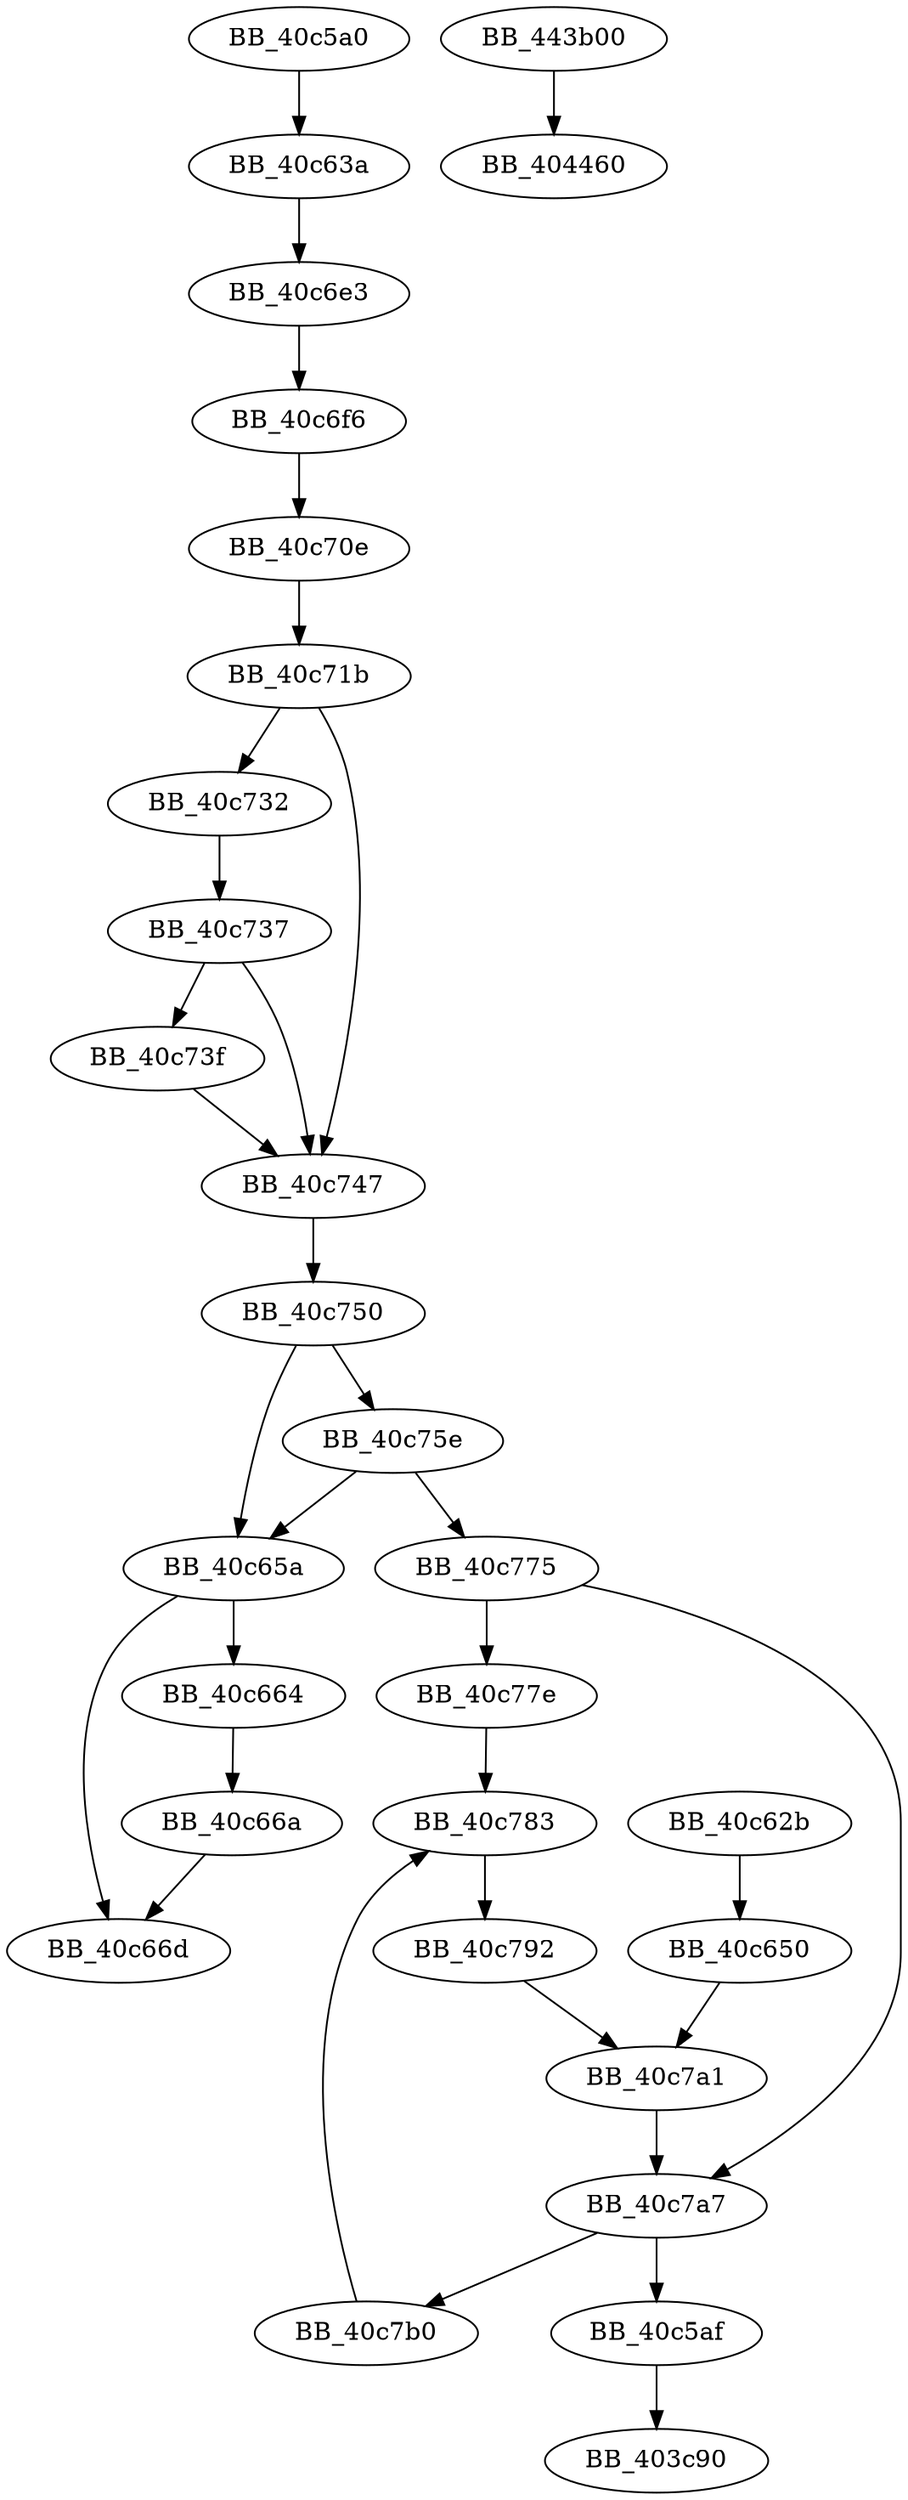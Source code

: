 DiGraph sub_40C5A0{
BB_40c5a0->BB_40c63a
BB_40c5af->BB_403c90
BB_40c62b->BB_40c650
BB_40c63a->BB_40c6e3
BB_40c650->BB_40c7a1
BB_40c65a->BB_40c664
BB_40c65a->BB_40c66d
BB_40c664->BB_40c66a
BB_40c66a->BB_40c66d
BB_40c6e3->BB_40c6f6
BB_40c6f6->BB_40c70e
BB_40c70e->BB_40c71b
BB_40c71b->BB_40c732
BB_40c71b->BB_40c747
BB_40c732->BB_40c737
BB_40c737->BB_40c73f
BB_40c737->BB_40c747
BB_40c73f->BB_40c747
BB_40c747->BB_40c750
BB_40c750->BB_40c65a
BB_40c750->BB_40c75e
BB_40c75e->BB_40c65a
BB_40c75e->BB_40c775
BB_40c775->BB_40c77e
BB_40c775->BB_40c7a7
BB_40c77e->BB_40c783
BB_40c783->BB_40c792
BB_40c792->BB_40c7a1
BB_40c7a1->BB_40c7a7
BB_40c7a7->BB_40c5af
BB_40c7a7->BB_40c7b0
BB_40c7b0->BB_40c783
BB_443b00->BB_404460
}
